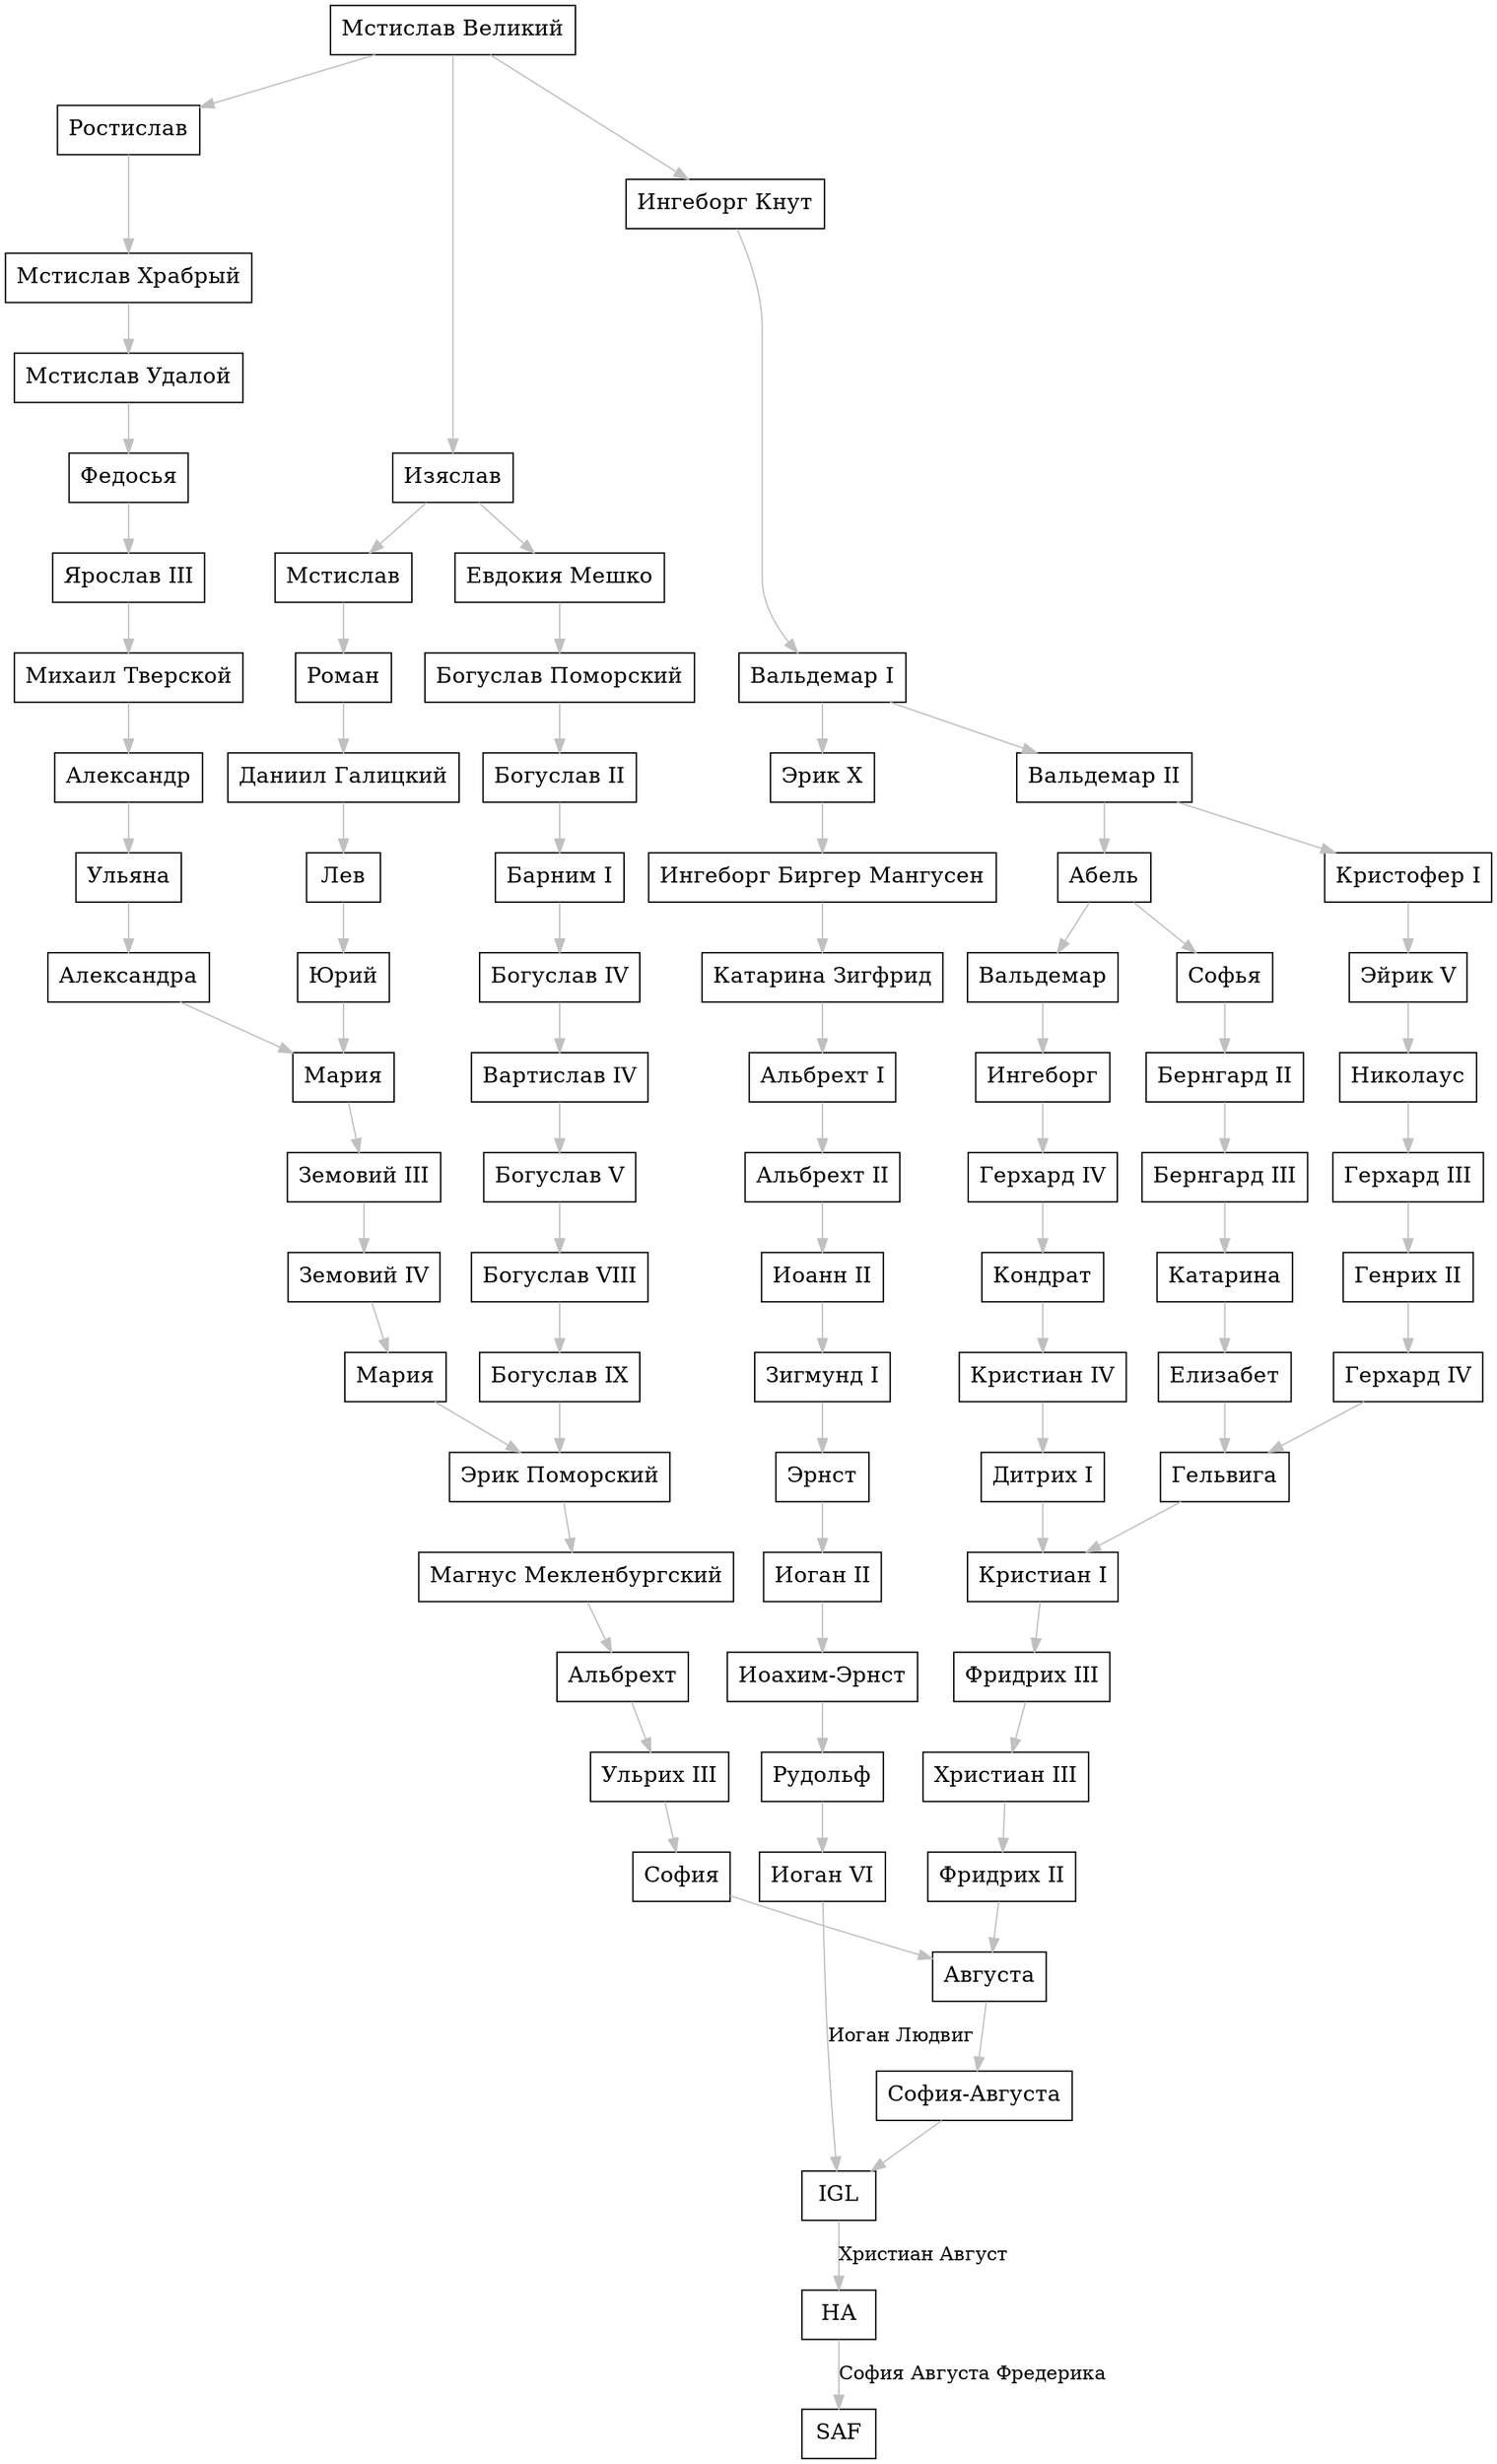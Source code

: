 digraph {
  node [shape=rect fontsize=16]
  edge [length=100, color=gray, fontcolor=black]

  MV[label="Мстислав Великий"]
  IK[label="Ингеборг Кнут"]
  MV -> IK

  IZ[label="Изяслав"]
  MV -> IZ

  RS[label="Ростислав" group="Ростислав"]
  MV -> RS

  EX[label="Эрик X" group="Эрик X"]
  VI -> EX

  IBM[label="Ингеборг Биргер Мангусен" group="Эрик X"]
  EX -> IBM

  KZ[label="Катарина Зигфрид" group="Эрик X"]
  IBM -> KZ

  AI[label="Альбрехт I" group="Эрик X"]
  KZ -> AI

  AII[label="Альбрехт II" group="Эрик X"]
  AI -> AII

  IOII[label="Иоанн II" group="Эрик X"]
  AII -> IOII

  ZGI[label="Зигмунд I" group="Эрик X"]
  IOII -> ZGI

  ER[label="Эрнст" group="Эрик X"]
  ZGI -> ER

  IGII[label="Иоган II" group="Эрик X"]
  ER -> IGII

  IE[label="Иоахим-Эрнст" group="Эрик X"]
  IGII -> IE

  RD[label="Рудольф" group="Эрик X"]
  IE -> RD

  IGVI[label="Иоган VI" group="Эрик X"]
  RD -> IGVI
  
  MS[label="Мстислав" group="Мстислав"]
  IZ -> MS

  RM[label="Роман" group="Мстислав"]
  MS -> RM

  DNG[label="Даниил Галицкий" group="Мстислав"]
  RM -> DNG

  LV[label="Лев" group="Мстислав"]
  DNG -> LV

  YUR[label="Юрий" group="Мстислав"]
  LV -> YUR

  MR[label="Мария"]
  YUR -> MR

  ZMIII[label="Земовий III" group="Мстислав"]
  MR -> ZMIII

  ZMIV[label="Земовий IV" group="Мстислав"]
  ZMIII -> ZMIV

  MRY[label="Мария"]
  ZMIV -> MRY

  MRY -> EP

  VI[label="Вальдемар I"]
  IK -> VI

  VII[label="Вальдемар II"]
  VI -> VII

  KRFI[label="Кристофер I" group="Кристофер I"]
  VII -> KRFI

  ERV[label="Эйрик V" group="Кристофер I"]
  KRFI -> ERV

  NIK[label="Николаус" group="Кристофер I"]
  ERV -> NIK

  GHIII[label="Герхард III" group="Кристофер I"]
  NIK -> GHIII

  GNII[label="Генрих II" group="Кристофер I"]
  GHIII -> GNII

  GHIV[label="Герхард IV" group="Кристофер I"]
  GNII -> GHIV

  AB[label="Абель"]
  VII -> AB

  SF[label="Софья" group="Софья"]
  AB -> SF

  BRGII[label="Бернгард II" group="Софья"]
  SF -> BRGII

  BRGIII[label="Бернгард III" group="Софья"]
  BRGII -> BRGIII

  KTR[label="Катарина" group="Софья"]
  BRGIII -> KTR

  ELZ[label="Елизабет" group="Софья"]
  KTR -> ELZ
  
  ELZ -> GVG

  VLD[label="Вальдемар" group="Вальдемар"]
  AB -> VLD

  ING[label="Ингеборг" group="Вальдемар"]
  VLD -> ING

  GRHIV[label="Герхард IV" group="Вальдемар"]
  ING -> GRHIV

  KND[label="Кондрат" group="Вальдемар"]
  GRHIV -> KND

  HRNIV[label="Кристиан IV" group="Вальдемар"]
  KND -> HRNIV

  DTI[label="Дитрих I" group="Вальдемар"]
  HRNIV -> DTI

  DTI -> KRNI

  GVG[label="Гельвига"]
  GHIV -> GVG

  KRNI[label="Кристиан I"]
  GVG -> KRNI

  FRIII[label="Фридрих III"]
  KRNI -> FRIII

  HRNIII[label="Христиан III"]
  FRIII -> HRNIII

  FRII[label="Фридрих II"]
  HRNIII -> FRII

  FRII -> AVG

  MH[label="Мстислав Храбрый" group="Ростислав"]
  RS -> MH

  MU[label="Мстислав Удалой" group="Ростислав"]
  MH -> MU

  FD[label="Федосья" group="Ростислав"]
  MU -> FD

  YIII[label="Ярослав III" group="Ростислав"]
  FD -> YIII

  MT[label="Михаил Тверской" group="Ростислав"]
  YIII -> MT

  ALX[label="Александр" group="Ростислав"]
  MT -> ALX

  UL[label="Ульяна" group="Ростислав"]
  ALX -> UL

  ALA[label="Александра" group="Ростислав"]
  UL -> ALA

  ALA -> MR


  IGVI -> IGL[label="Иоган Людвиг"]
  IGL -> HA[label="Христиан Август"]
  HA -> SAF[label="София Августа Фредерика"]

  EM[label="Евдокия Мешко" group="Евдокия Мешко"]
  IZ -> EM

  BP[label="Богуслав Поморский" group="Евдокия Мешко"]
  EM -> BP

  BGII[label="Богуслав II" group="Евдокия Мешко"]
  BP -> BGII

  BRI[label="Барним I" group="Евдокия Мешко"]
  BGII -> BRI

  BGIV[label="Богуслав IV" group="Евдокия Мешко"]
  BRI -> BGIV

  VSIV[label="Вартислав IV" group="Евдокия Мешко"]
  BGIV -> VSIV

  BGV[label="Богуслав V" group="Евдокия Мешко"]
  VSIV -> BGV

  BGVIII[label="Богуслав VIII" group="Евдокия Мешко"]
  BGV -> BGVIII

  BGIX[label="Богуслав IX" group="Евдокия Мешко"]
  BGVIII -> BGIX
  
  EP[label="Эрик Поморский"]
  BGIX -> EP

  MGM[label="Магнус Мекленбургский"]
  EP -> MGM

  ALB[label="Альбрехт"]
  MGM -> ALB

  UIII[label="Ульрих III"]
  ALB -> UIII

  SOF[label="София"]
  UIII -> SOF

  AVG[label="Августа"]
  SOF -> AVG

  SAVG[label="София-Августа"]
  AVG -> SAVG

  SAVG -> IGL
  
}
